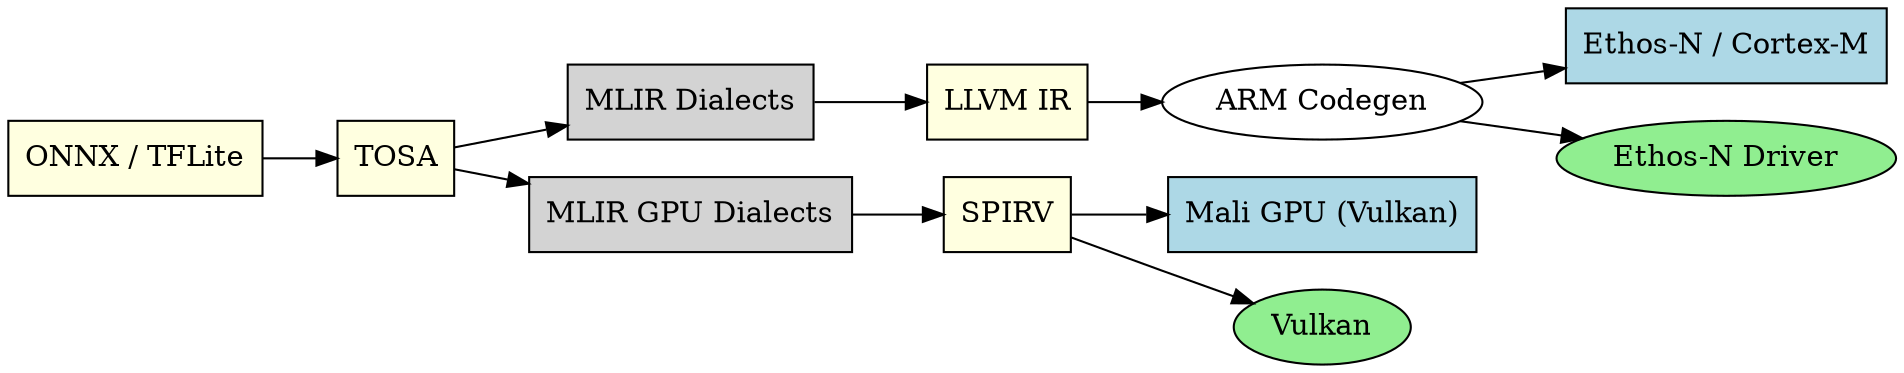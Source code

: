 
    digraph ARM_IR_Flow {
        rankdir=LR;

        node [shape=box];

        "ONNX / TFLite" [style=filled, fillcolor=lightyellow];
        TOSA [style=filled, fillcolor=lightyellow];
        "MLIR Dialects" [style=filled, fillcolor=lightgray];
        "LLVM IR" [style=filled, fillcolor=lightyellow];
        "ARM Codegen" [style=filled, shape=oval, fillcolor=white];
        "Ethos-N / Cortex-M" [style=filled, fillcolor=lightblue];
        "MLIR GPU Dialects" [style=filled, fillcolor=lightgray];
        SPIRV [style=filled, fillcolor=lightyellow];
        "Mali GPU (Vulkan)" [style=filled, fillcolor=lightblue];
        "Ethos-N Driver" [style=filled, shape=oval, fillcolor=lightgreen];
        Vulkan [style=filled, shape=oval, fillcolor=lightgreen];

        "ONNX / TFLite" -> TOSA;

        TOSA -> "MLIR Dialects" -> "LLVM IR" -> "ARM Codegen" ->
        "Ethos-N / Cortex-M";
        "ARM Codegen" -> "Ethos-N Driver";

        TOSA -> "MLIR GPU Dialects" -> SPIRV -> "Mali GPU (Vulkan)";
        SPIRV -> Vulkan;
    }

